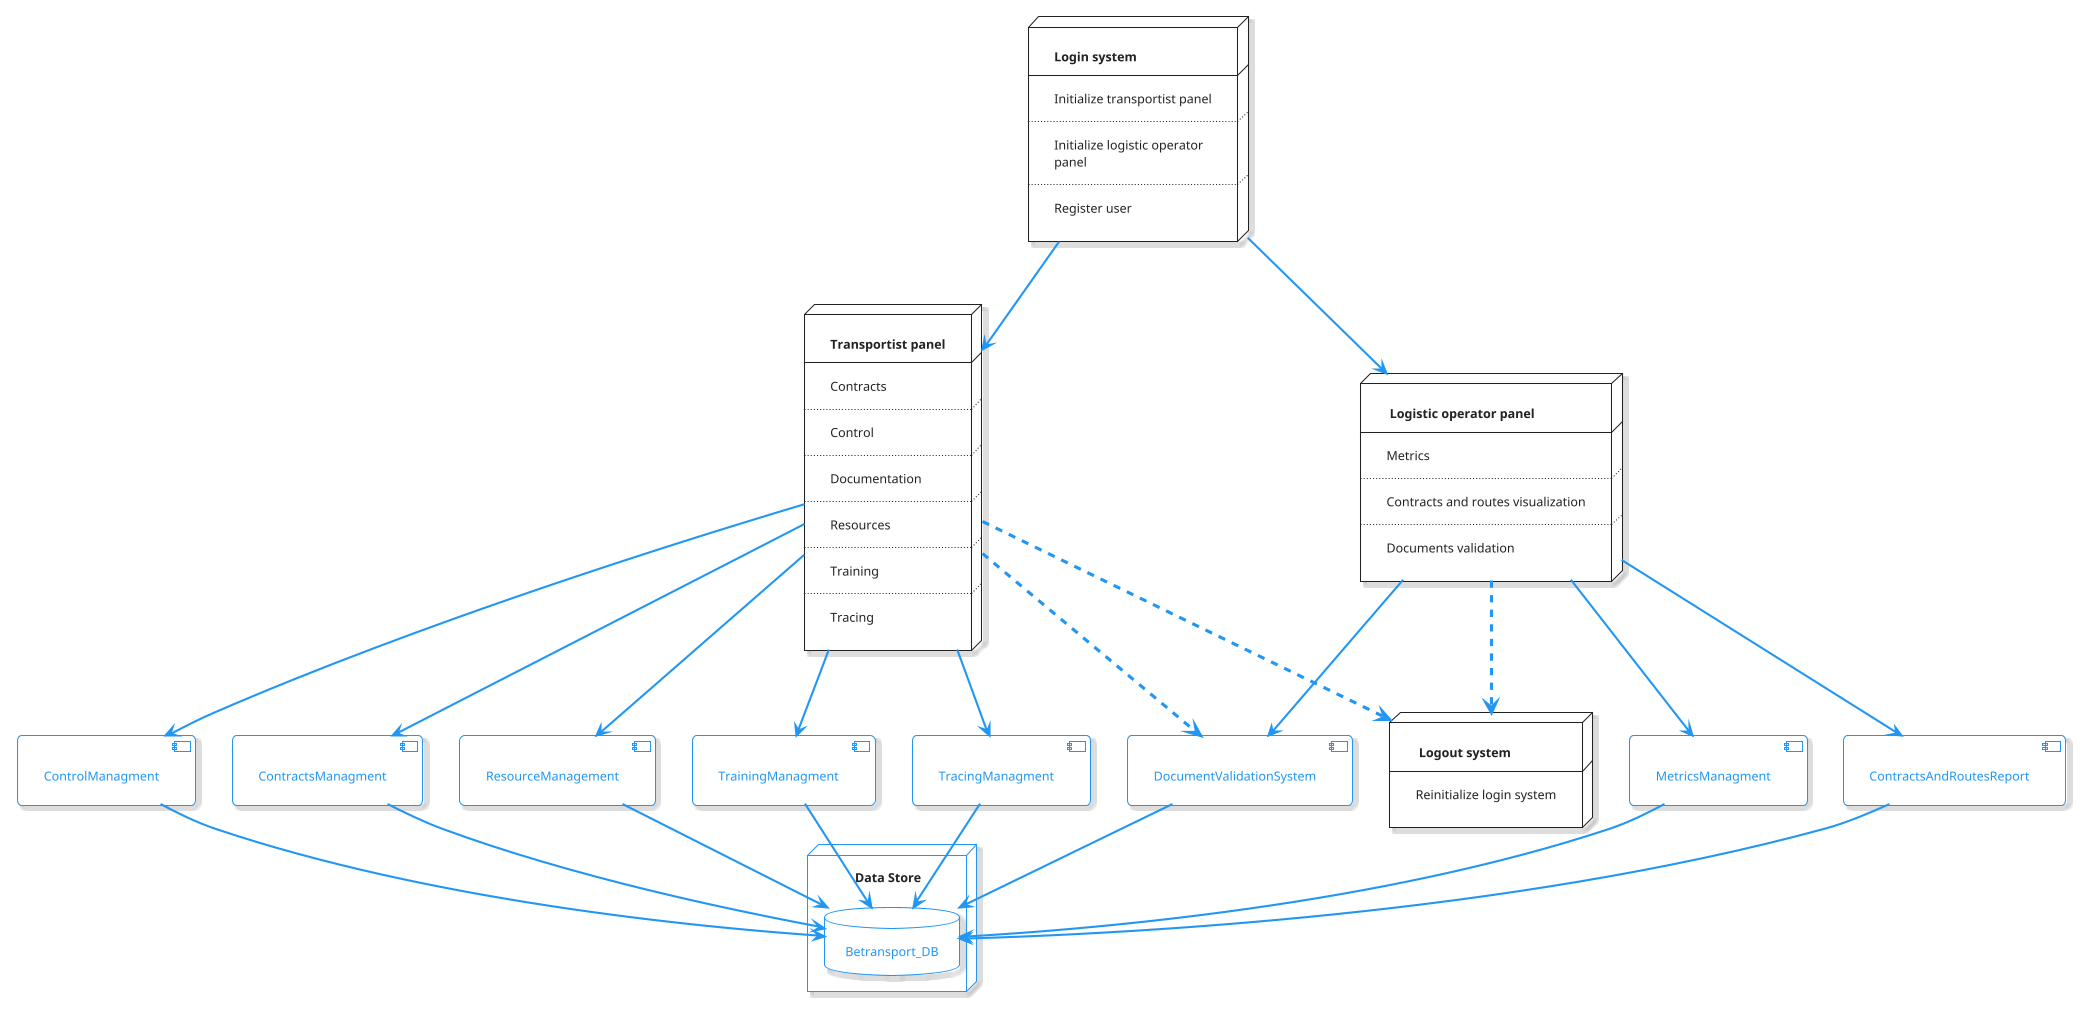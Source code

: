 @startuml deployment
    !theme materia-outline
    component ControlManagment
    component ContractsManagment
    component ContractsAndRoutesReport
    component DocumentValidationSystem
    component ResourceManagement
    component MetricsManagment
    component TrainingManagment
    component TracingManagment

    node "Data Store" {
        database "Betransport_DB" {
        }
    }

    node LoginSystem [
        <b>Login system
        ----
        Initialize transportist panel
        ....
        Initialize logistic operator
        panel
        ....
        Register user       
    ]

    node TransportistPanel [
        <b>Transportist panel
        ----
        Contracts
        ....
        Control
        ....
        Documentation
        ....
        Resources
        ....
        Training
        ....
        Tracing
    ]

    node LogisticOperatorPanel [
        <b> Logistic operator panel
        ----
        Metrics
        ....
        Contracts and routes visualization
        ....
        Documents validation
    ]

    node LogoutSystem [
        <b> Logout system
        ----
        Reinitialize login system
    ]

   
    LoginSystem -[bold]-> TransportistPanel
    LoginSystem  -[bold]-> LogisticOperatorPanel

    LogisticOperatorPanel -[dashed]-> LogoutSystem
    LogisticOperatorPanel -[bold]-> ContractsAndRoutesReport
    LogisticOperatorPanel -[bold]-> DocumentValidationSystem
    LogisticOperatorPanel -[bold]-> MetricsManagment

    TransportistPanel-[bold]->ControlManagment
    TransportistPanel-[bold]->ContractsManagment
    TransportistPanel-[bold]->TrainingManagment
    TransportistPanel-[bold]->TracingManagment
    TransportistPanel-[dashed]->LogoutSystem
    TransportistPanel-[dashed]->DocumentValidationSystem
    TransportistPanel-[bold]->ResourceManagement

    ControlManagment -[bold]->Betransport_DB
    ContractsManagment -[bold]->Betransport_DB
    ContractsAndRoutesReport -[bold]->Betransport_DB
    DocumentValidationSystem -[bold]->Betransport_DB
    MetricsManagment -[bold]->Betransport_DB
    ResourceManagement -[bold]->Betransport_DB
    TracingManagment -[bold]->Betransport_DB
    TrainingManagment -[bold]->Betransport_DB


@enduml
